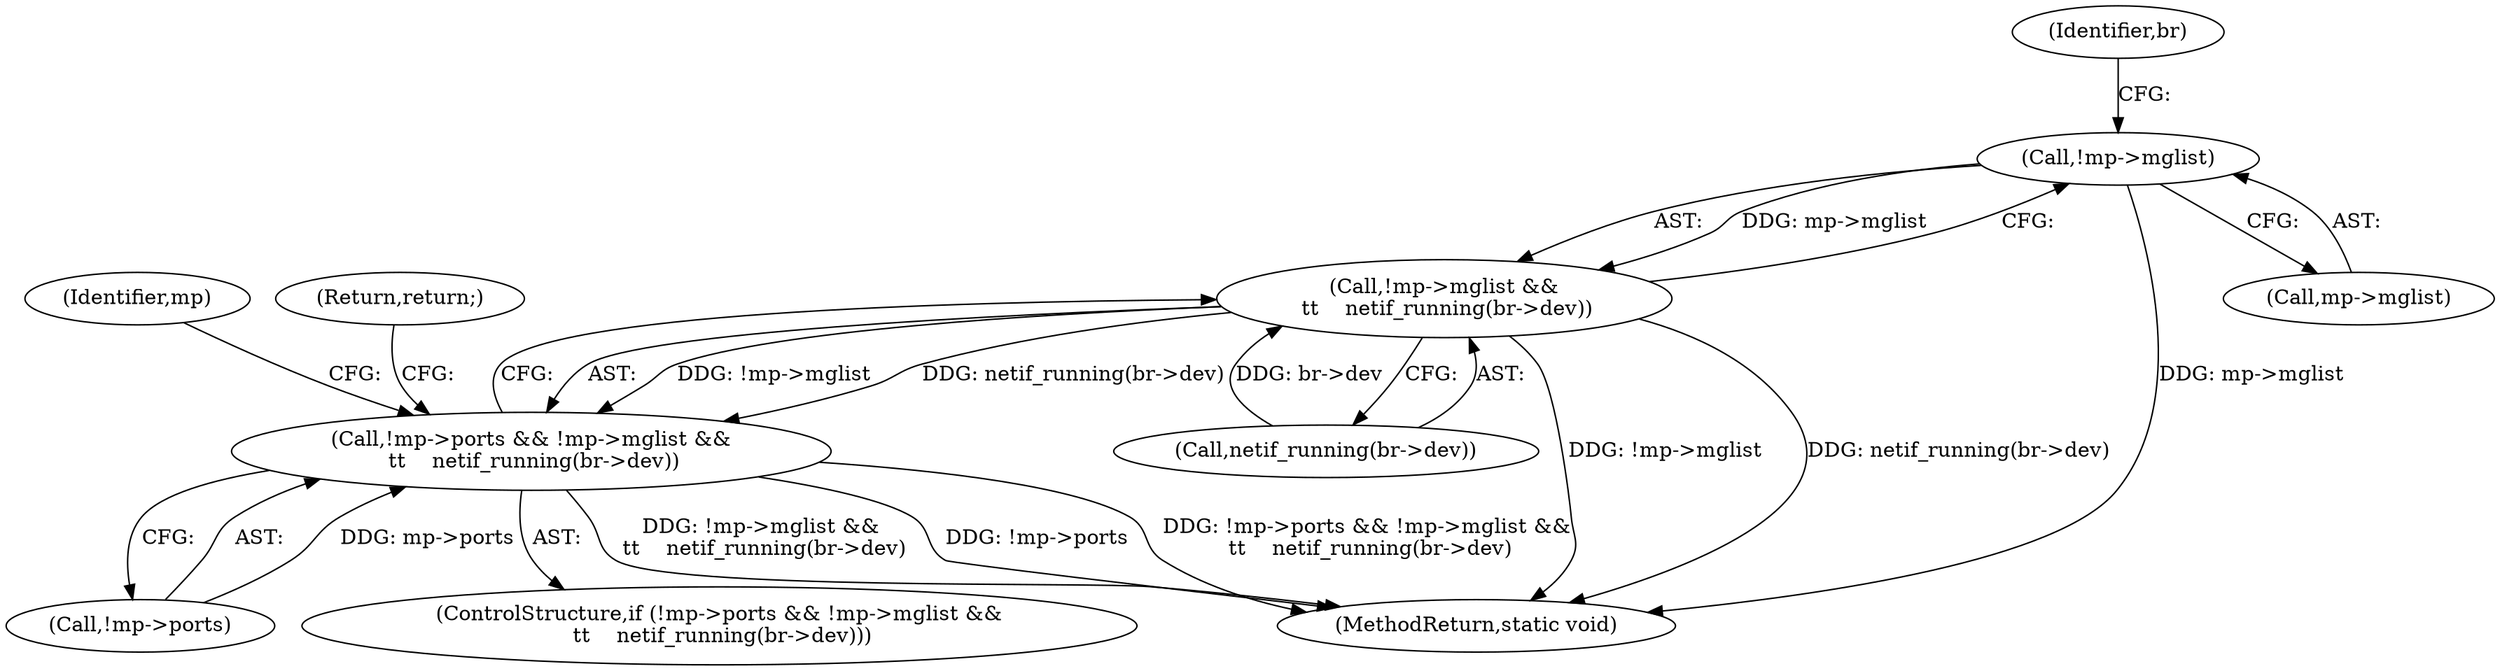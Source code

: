 digraph "0_linux_c7e8e8a8f7a70b343ca1e0f90a31e35ab2d16de1_0@pointer" {
"1000184" [label="(Call,!mp->mglist)"];
"1000183" [label="(Call,!mp->mglist &&\n \t\t    netif_running(br->dev))"];
"1000178" [label="(Call,!mp->ports && !mp->mglist &&\n \t\t    netif_running(br->dev))"];
"1000188" [label="(Call,netif_running(br->dev))"];
"1000177" [label="(ControlStructure,if (!mp->ports && !mp->mglist &&\n \t\t    netif_running(br->dev)))"];
"1000201" [label="(MethodReturn,static void)"];
"1000178" [label="(Call,!mp->ports && !mp->mglist &&\n \t\t    netif_running(br->dev))"];
"1000190" [label="(Identifier,br)"];
"1000184" [label="(Call,!mp->mglist)"];
"1000183" [label="(Call,!mp->mglist &&\n \t\t    netif_running(br->dev))"];
"1000195" [label="(Identifier,mp)"];
"1000198" [label="(Return,return;)"];
"1000179" [label="(Call,!mp->ports)"];
"1000185" [label="(Call,mp->mglist)"];
"1000184" -> "1000183"  [label="AST: "];
"1000184" -> "1000185"  [label="CFG: "];
"1000185" -> "1000184"  [label="AST: "];
"1000190" -> "1000184"  [label="CFG: "];
"1000183" -> "1000184"  [label="CFG: "];
"1000184" -> "1000201"  [label="DDG: mp->mglist"];
"1000184" -> "1000183"  [label="DDG: mp->mglist"];
"1000183" -> "1000178"  [label="AST: "];
"1000183" -> "1000188"  [label="CFG: "];
"1000188" -> "1000183"  [label="AST: "];
"1000178" -> "1000183"  [label="CFG: "];
"1000183" -> "1000201"  [label="DDG: netif_running(br->dev)"];
"1000183" -> "1000201"  [label="DDG: !mp->mglist"];
"1000183" -> "1000178"  [label="DDG: !mp->mglist"];
"1000183" -> "1000178"  [label="DDG: netif_running(br->dev)"];
"1000188" -> "1000183"  [label="DDG: br->dev"];
"1000178" -> "1000177"  [label="AST: "];
"1000178" -> "1000179"  [label="CFG: "];
"1000179" -> "1000178"  [label="AST: "];
"1000195" -> "1000178"  [label="CFG: "];
"1000198" -> "1000178"  [label="CFG: "];
"1000178" -> "1000201"  [label="DDG: !mp->ports"];
"1000178" -> "1000201"  [label="DDG: !mp->ports && !mp->mglist &&\n \t\t    netif_running(br->dev)"];
"1000178" -> "1000201"  [label="DDG: !mp->mglist &&\n \t\t    netif_running(br->dev)"];
"1000179" -> "1000178"  [label="DDG: mp->ports"];
}
